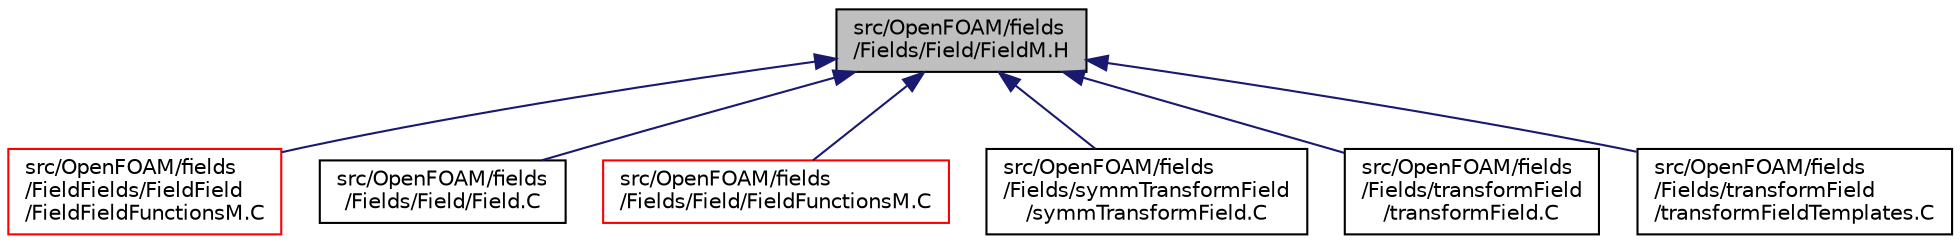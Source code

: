 digraph "src/OpenFOAM/fields/Fields/Field/FieldM.H"
{
  bgcolor="transparent";
  edge [fontname="Helvetica",fontsize="10",labelfontname="Helvetica",labelfontsize="10"];
  node [fontname="Helvetica",fontsize="10",shape=record];
  Node1 [label="src/OpenFOAM/fields\l/Fields/Field/FieldM.H",height=0.2,width=0.4,color="black", fillcolor="grey75", style="filled", fontcolor="black"];
  Node1 -> Node2 [dir="back",color="midnightblue",fontsize="10",style="solid",fontname="Helvetica"];
  Node2 [label="src/OpenFOAM/fields\l/FieldFields/FieldField\l/FieldFieldFunctionsM.C",height=0.2,width=0.4,color="red",URL="$a08072.html"];
  Node1 -> Node3 [dir="back",color="midnightblue",fontsize="10",style="solid",fontname="Helvetica"];
  Node3 [label="src/OpenFOAM/fields\l/Fields/Field/Field.C",height=0.2,width=0.4,color="black",URL="$a08102.html"];
  Node1 -> Node4 [dir="back",color="midnightblue",fontsize="10",style="solid",fontname="Helvetica"];
  Node4 [label="src/OpenFOAM/fields\l/Fields/Field/FieldFunctionsM.C",height=0.2,width=0.4,color="red",URL="$a08106.html"];
  Node1 -> Node5 [dir="back",color="midnightblue",fontsize="10",style="solid",fontname="Helvetica"];
  Node5 [label="src/OpenFOAM/fields\l/Fields/symmTransformField\l/symmTransformField.C",height=0.2,width=0.4,color="black",URL="$a08147.html"];
  Node1 -> Node6 [dir="back",color="midnightblue",fontsize="10",style="solid",fontname="Helvetica"];
  Node6 [label="src/OpenFOAM/fields\l/Fields/transformField\l/transformField.C",height=0.2,width=0.4,color="black",URL="$a08155.html"];
  Node1 -> Node7 [dir="back",color="midnightblue",fontsize="10",style="solid",fontname="Helvetica"];
  Node7 [label="src/OpenFOAM/fields\l/Fields/transformField\l/transformFieldTemplates.C",height=0.2,width=0.4,color="black",URL="$a08157.html"];
}
